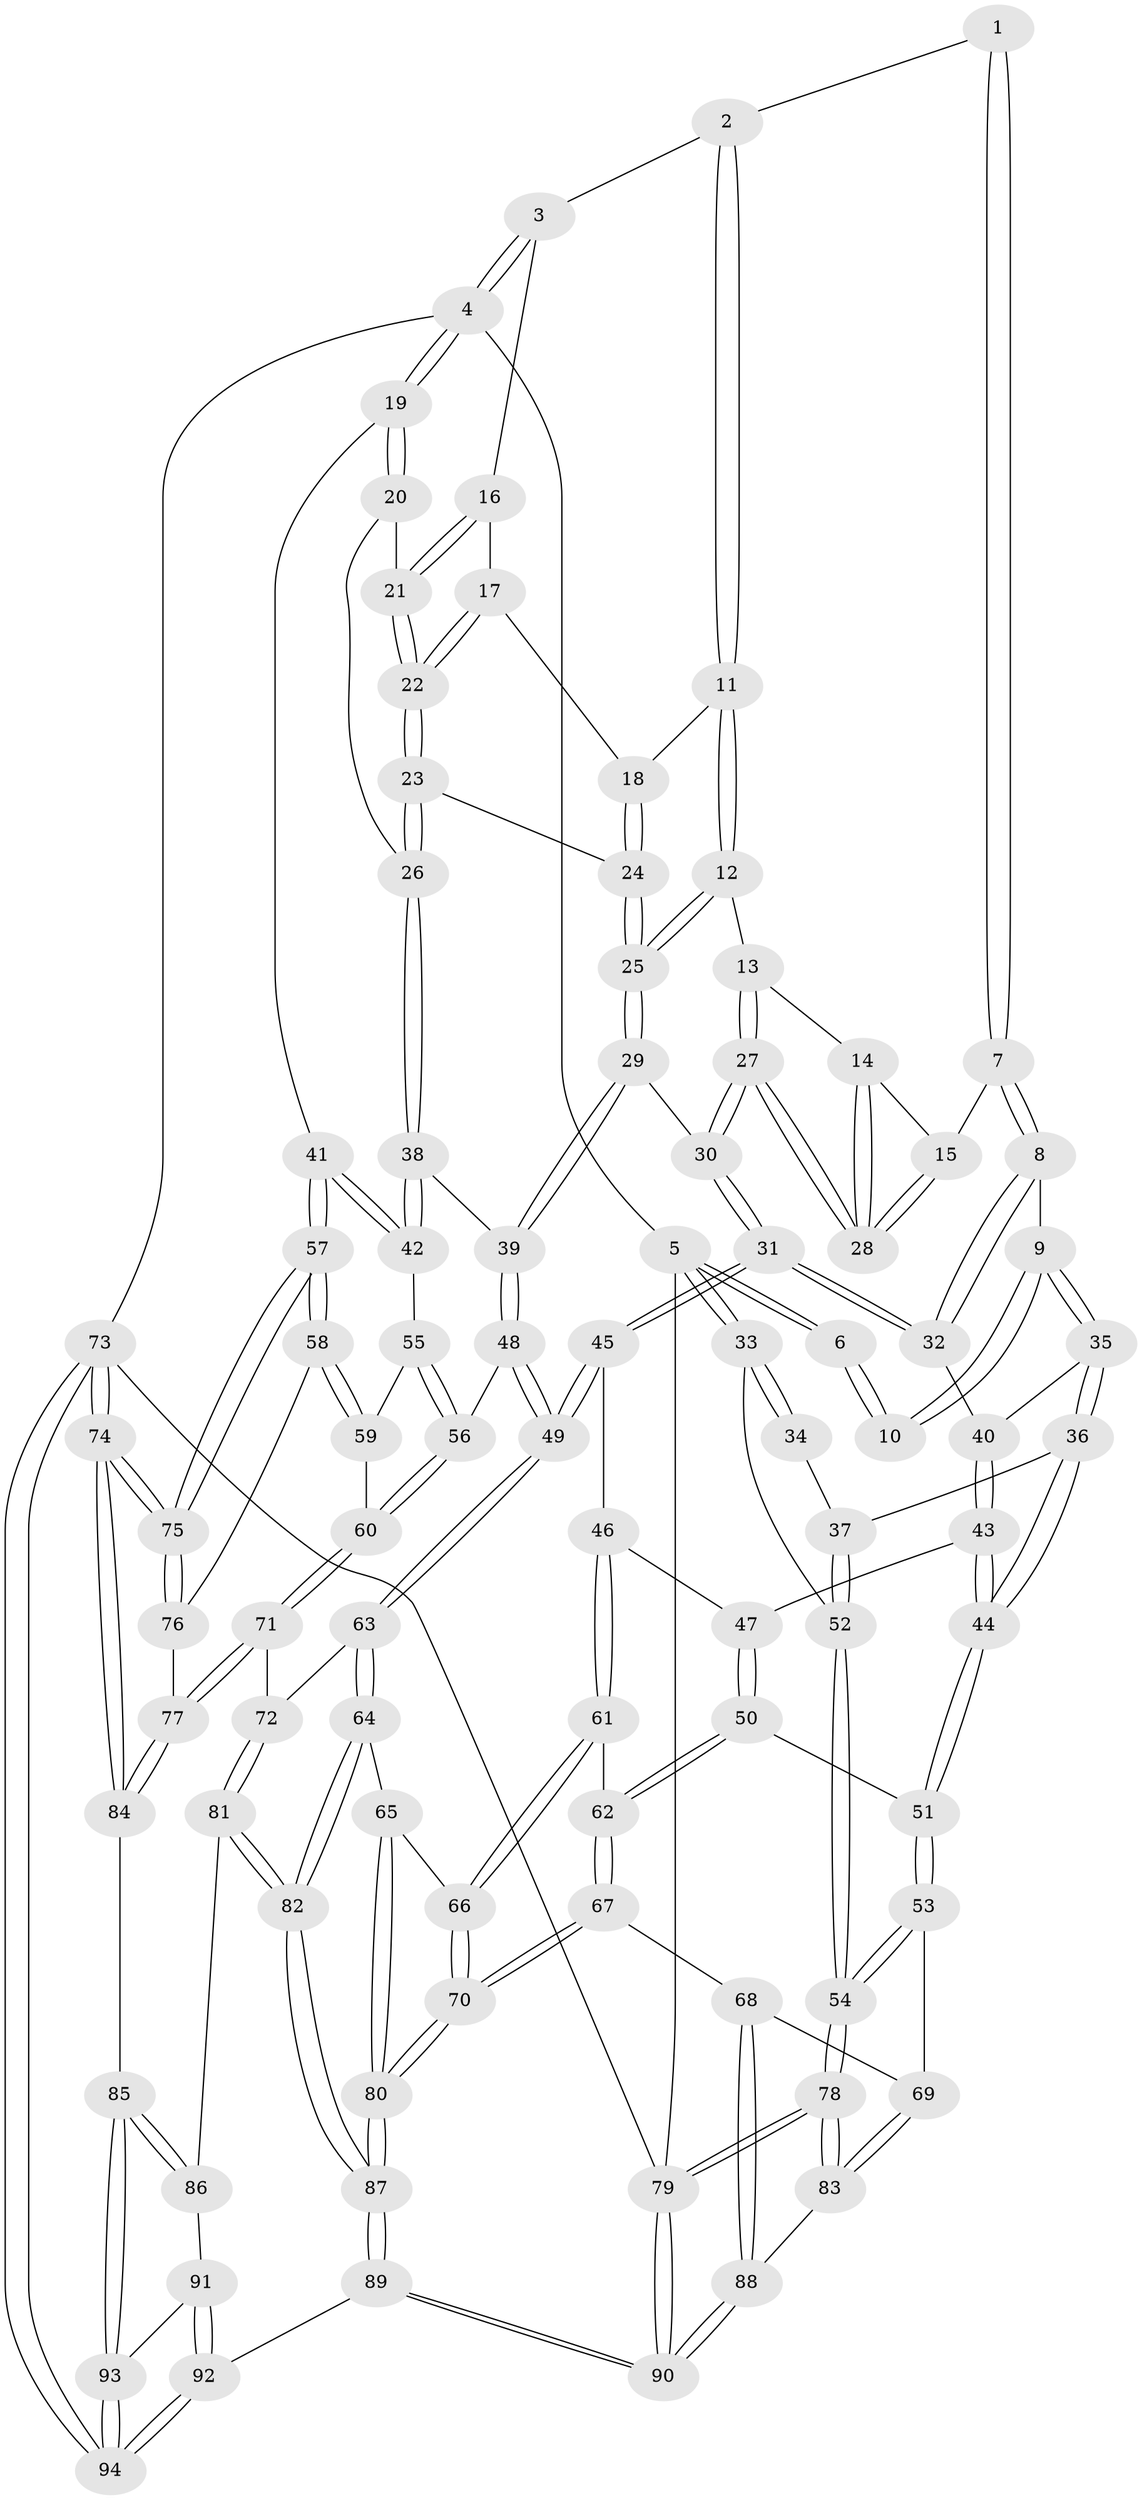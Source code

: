 // Generated by graph-tools (version 1.1) at 2025/38/03/09/25 02:38:47]
// undirected, 94 vertices, 232 edges
graph export_dot {
graph [start="1"]
  node [color=gray90,style=filled];
  1 [pos="+0.34159123951225023+0"];
  2 [pos="+0.5431249562446986+0"];
  3 [pos="+0.9114156579907777+0"];
  4 [pos="+1+0"];
  5 [pos="+0+0"];
  6 [pos="+0.09274652379621616+0"];
  7 [pos="+0.3049201443238366+0.14825794253047003"];
  8 [pos="+0.28509547972224347+0.1613393811360652"];
  9 [pos="+0.1794808082457538+0.21998482171309766"];
  10 [pos="+0.11139981345246609+0.16929397963717782"];
  11 [pos="+0.56466047296266+0"];
  12 [pos="+0.5610744082413872+0.024427191541513144"];
  13 [pos="+0.5528165826482816+0.03649109729806013"];
  14 [pos="+0.5387753170982523+0.047354797043641095"];
  15 [pos="+0.34241595124326457+0.16195204835265198"];
  16 [pos="+0.8205135402156518+0.05788534116530222"];
  17 [pos="+0.8199644203113663+0.05865279934420943"];
  18 [pos="+0.7404991734858946+0.06278755313437352"];
  19 [pos="+1+0"];
  20 [pos="+0.9450102471249715+0.08878373693435794"];
  21 [pos="+0.9426723757116154+0.08872825977684445"];
  22 [pos="+0.8221798245105691+0.14547805685657783"];
  23 [pos="+0.8087205991688096+0.21831812658468544"];
  24 [pos="+0.7064107421824556+0.21712688411713912"];
  25 [pos="+0.6847059821950189+0.2226038583465684"];
  26 [pos="+0.888227860005227+0.26971592073780093"];
  27 [pos="+0.48357168538606+0.2954407504433368"];
  28 [pos="+0.41054986661759124+0.21356822438258896"];
  29 [pos="+0.6273794011383335+0.2995816309228023"];
  30 [pos="+0.49195591267110805+0.3150412853487784"];
  31 [pos="+0.45451923359415664+0.3714918920677417"];
  32 [pos="+0.37686815050184214+0.3568604406127033"];
  33 [pos="+0+0.1662414207839685"];
  34 [pos="+0.060401112315589686+0.17582693802659505"];
  35 [pos="+0.18043048468532114+0.2395666350667473"];
  36 [pos="+0.053290183507970726+0.3793010151245731"];
  37 [pos="+0+0.4003675237684616"];
  38 [pos="+0.9773511234977053+0.37308941285293534"];
  39 [pos="+0.6921315463808181+0.40960673067863246"];
  40 [pos="+0.24203906037178174+0.3460434509876118"];
  41 [pos="+1+0.38624116737748526"];
  42 [pos="+0.9949432092572799+0.3834950285720564"];
  43 [pos="+0.22544571924087278+0.42537224220454667"];
  44 [pos="+0.17701516862180022+0.47837951951943036"];
  45 [pos="+0.45171415818050525+0.5158032066935218"];
  46 [pos="+0.45068956490579065+0.5160411215095508"];
  47 [pos="+0.29881639500558393+0.469434697414326"];
  48 [pos="+0.6761180548579566+0.48938714744245354"];
  49 [pos="+0.5175786968512939+0.5797374525580631"];
  50 [pos="+0.24424417572412363+0.5909176779227132"];
  51 [pos="+0.16549009146510957+0.5269199183458976"];
  52 [pos="+0+0.4787060626645389"];
  53 [pos="+0+0.6266666507986988"];
  54 [pos="+0+0.6011742295183847"];
  55 [pos="+0.9824258929816736+0.3992476657130809"];
  56 [pos="+0.8024785662104429+0.5881854004226414"];
  57 [pos="+1+0.6703029220048236"];
  58 [pos="+0.9937505449379247+0.714411420034456"];
  59 [pos="+0.9360541378875042+0.6350251698530586"];
  60 [pos="+0.8022608569597685+0.5927048901301895"];
  61 [pos="+0.30334233076506445+0.6017312728435066"];
  62 [pos="+0.25434603499639263+0.6015918810170815"];
  63 [pos="+0.5349012337356455+0.6676025138694046"];
  64 [pos="+0.49160581003957704+0.7412790321729522"];
  65 [pos="+0.3928697231702605+0.7290806862062318"];
  66 [pos="+0.3455422002284135+0.7094986823753401"];
  67 [pos="+0.18320688178082023+0.7622500776786223"];
  68 [pos="+0.1744256115281453+0.7620056957738206"];
  69 [pos="+0.11125592001329529+0.7372413940744308"];
  70 [pos="+0.20210895160649797+0.7743307088216664"];
  71 [pos="+0.7726488973385994+0.7105170966292231"];
  72 [pos="+0.7088429994316605+0.7142064548250568"];
  73 [pos="+1+1"];
  74 [pos="+1+1"];
  75 [pos="+1+1"];
  76 [pos="+0.8546917640367383+0.7854717007661639"];
  77 [pos="+0.8419342907204538+0.7897549580795394"];
  78 [pos="+0+1"];
  79 [pos="+0+1"];
  80 [pos="+0.2629672469731129+0.8552411909693394"];
  81 [pos="+0.6354777563109538+0.8754539613251493"];
  82 [pos="+0.487702645985366+0.8561845497082922"];
  83 [pos="+0.03139074053910675+0.8722309215676842"];
  84 [pos="+0.8356566445874405+0.8637225974600858"];
  85 [pos="+0.8249242883443847+0.8765000707062641"];
  86 [pos="+0.6663812825995362+0.9014865058168224"];
  87 [pos="+0.36657748969835247+1"];
  88 [pos="+0.11801362955744683+0.8763595507667014"];
  89 [pos="+0.35499935149399386+1"];
  90 [pos="+0.15273459190826993+1"];
  91 [pos="+0.6635314628038982+0.9250991249902315"];
  92 [pos="+0.37984686190658123+1"];
  93 [pos="+0.7485573102842823+1"];
  94 [pos="+0.7421882907333083+1"];
  1 -- 2;
  1 -- 7;
  1 -- 7;
  2 -- 3;
  2 -- 11;
  2 -- 11;
  3 -- 4;
  3 -- 4;
  3 -- 16;
  4 -- 5;
  4 -- 19;
  4 -- 19;
  4 -- 73;
  5 -- 6;
  5 -- 6;
  5 -- 33;
  5 -- 33;
  5 -- 79;
  6 -- 10;
  6 -- 10;
  7 -- 8;
  7 -- 8;
  7 -- 15;
  8 -- 9;
  8 -- 32;
  8 -- 32;
  9 -- 10;
  9 -- 10;
  9 -- 35;
  9 -- 35;
  11 -- 12;
  11 -- 12;
  11 -- 18;
  12 -- 13;
  12 -- 25;
  12 -- 25;
  13 -- 14;
  13 -- 27;
  13 -- 27;
  14 -- 15;
  14 -- 28;
  14 -- 28;
  15 -- 28;
  15 -- 28;
  16 -- 17;
  16 -- 21;
  16 -- 21;
  17 -- 18;
  17 -- 22;
  17 -- 22;
  18 -- 24;
  18 -- 24;
  19 -- 20;
  19 -- 20;
  19 -- 41;
  20 -- 21;
  20 -- 26;
  21 -- 22;
  21 -- 22;
  22 -- 23;
  22 -- 23;
  23 -- 24;
  23 -- 26;
  23 -- 26;
  24 -- 25;
  24 -- 25;
  25 -- 29;
  25 -- 29;
  26 -- 38;
  26 -- 38;
  27 -- 28;
  27 -- 28;
  27 -- 30;
  27 -- 30;
  29 -- 30;
  29 -- 39;
  29 -- 39;
  30 -- 31;
  30 -- 31;
  31 -- 32;
  31 -- 32;
  31 -- 45;
  31 -- 45;
  32 -- 40;
  33 -- 34;
  33 -- 34;
  33 -- 52;
  34 -- 37;
  35 -- 36;
  35 -- 36;
  35 -- 40;
  36 -- 37;
  36 -- 44;
  36 -- 44;
  37 -- 52;
  37 -- 52;
  38 -- 39;
  38 -- 42;
  38 -- 42;
  39 -- 48;
  39 -- 48;
  40 -- 43;
  40 -- 43;
  41 -- 42;
  41 -- 42;
  41 -- 57;
  41 -- 57;
  42 -- 55;
  43 -- 44;
  43 -- 44;
  43 -- 47;
  44 -- 51;
  44 -- 51;
  45 -- 46;
  45 -- 49;
  45 -- 49;
  46 -- 47;
  46 -- 61;
  46 -- 61;
  47 -- 50;
  47 -- 50;
  48 -- 49;
  48 -- 49;
  48 -- 56;
  49 -- 63;
  49 -- 63;
  50 -- 51;
  50 -- 62;
  50 -- 62;
  51 -- 53;
  51 -- 53;
  52 -- 54;
  52 -- 54;
  53 -- 54;
  53 -- 54;
  53 -- 69;
  54 -- 78;
  54 -- 78;
  55 -- 56;
  55 -- 56;
  55 -- 59;
  56 -- 60;
  56 -- 60;
  57 -- 58;
  57 -- 58;
  57 -- 75;
  57 -- 75;
  58 -- 59;
  58 -- 59;
  58 -- 76;
  59 -- 60;
  60 -- 71;
  60 -- 71;
  61 -- 62;
  61 -- 66;
  61 -- 66;
  62 -- 67;
  62 -- 67;
  63 -- 64;
  63 -- 64;
  63 -- 72;
  64 -- 65;
  64 -- 82;
  64 -- 82;
  65 -- 66;
  65 -- 80;
  65 -- 80;
  66 -- 70;
  66 -- 70;
  67 -- 68;
  67 -- 70;
  67 -- 70;
  68 -- 69;
  68 -- 88;
  68 -- 88;
  69 -- 83;
  69 -- 83;
  70 -- 80;
  70 -- 80;
  71 -- 72;
  71 -- 77;
  71 -- 77;
  72 -- 81;
  72 -- 81;
  73 -- 74;
  73 -- 74;
  73 -- 94;
  73 -- 94;
  73 -- 79;
  74 -- 75;
  74 -- 75;
  74 -- 84;
  74 -- 84;
  75 -- 76;
  75 -- 76;
  76 -- 77;
  77 -- 84;
  77 -- 84;
  78 -- 79;
  78 -- 79;
  78 -- 83;
  78 -- 83;
  79 -- 90;
  79 -- 90;
  80 -- 87;
  80 -- 87;
  81 -- 82;
  81 -- 82;
  81 -- 86;
  82 -- 87;
  82 -- 87;
  83 -- 88;
  84 -- 85;
  85 -- 86;
  85 -- 86;
  85 -- 93;
  85 -- 93;
  86 -- 91;
  87 -- 89;
  87 -- 89;
  88 -- 90;
  88 -- 90;
  89 -- 90;
  89 -- 90;
  89 -- 92;
  91 -- 92;
  91 -- 92;
  91 -- 93;
  92 -- 94;
  92 -- 94;
  93 -- 94;
  93 -- 94;
}
